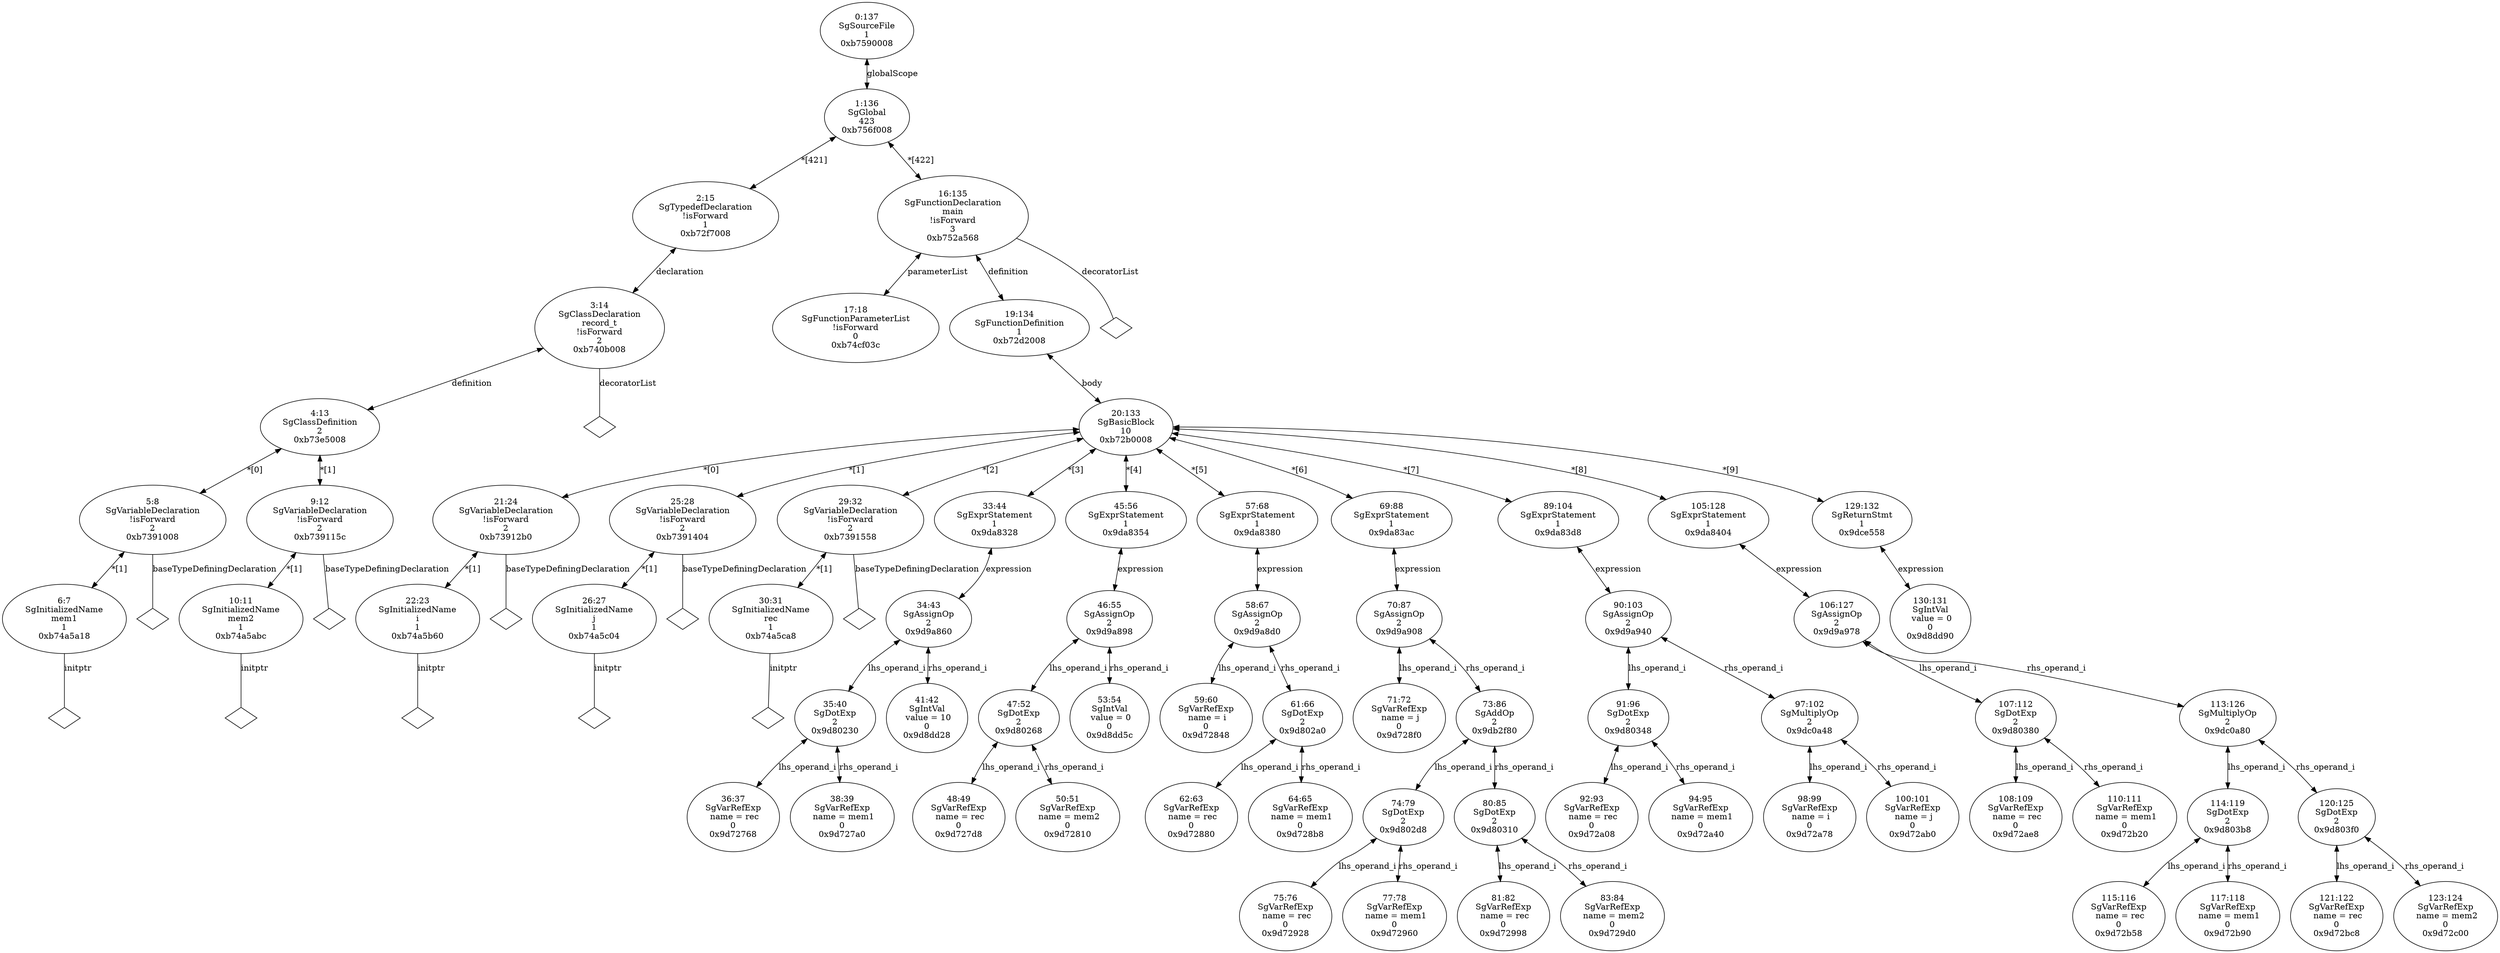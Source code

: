 digraph "G./struct-access-dot.c.dot" {
"0xb74a5a18"[label="6:7\nSgInitializedName\nmem1\n1\n0xb74a5a18\n" ];
"0xb74a5a18" -> "0xb74a5a18__initptr__null"[label="initptr" dir=none ];
"0xb74a5a18__initptr__null"[label="" shape=diamond ];
"0xb7391008"[label="5:8\nSgVariableDeclaration\n!isForward\n2\n0xb7391008\n" ];
"0xb7391008" -> "0xb7391008__baseTypeDefiningDeclaration__null"[label="baseTypeDefiningDeclaration" dir=none ];
"0xb7391008__baseTypeDefiningDeclaration__null"[label="" shape=diamond ];
"0xb7391008" -> "0xb74a5a18"[label="*[1]" dir=both ];
"0xb74a5abc"[label="10:11\nSgInitializedName\nmem2\n1\n0xb74a5abc\n" ];
"0xb74a5abc" -> "0xb74a5abc__initptr__null"[label="initptr" dir=none ];
"0xb74a5abc__initptr__null"[label="" shape=diamond ];
"0xb739115c"[label="9:12\nSgVariableDeclaration\n!isForward\n2\n0xb739115c\n" ];
"0xb739115c" -> "0xb739115c__baseTypeDefiningDeclaration__null"[label="baseTypeDefiningDeclaration" dir=none ];
"0xb739115c__baseTypeDefiningDeclaration__null"[label="" shape=diamond ];
"0xb739115c" -> "0xb74a5abc"[label="*[1]" dir=both ];
"0xb73e5008"[label="4:13\nSgClassDefinition\n2\n0xb73e5008\n" ];
"0xb73e5008" -> "0xb7391008"[label="*[0]" dir=both ];
"0xb73e5008" -> "0xb739115c"[label="*[1]" dir=both ];
"0xb740b008"[label="3:14\nSgClassDeclaration\nrecord_t\n!isForward\n2\n0xb740b008\n" ];
"0xb740b008" -> "0xb73e5008"[label="definition" dir=both ];
"0xb740b008" -> "0xb740b008__decoratorList__null"[label="decoratorList" dir=none ];
"0xb740b008__decoratorList__null"[label="" shape=diamond ];
"0xb72f7008"[label="2:15\nSgTypedefDeclaration\n!isForward\n1\n0xb72f7008\n" ];
"0xb72f7008" -> "0xb740b008"[label="declaration" dir=both ];
"0xb74cf03c"[label="17:18\nSgFunctionParameterList\n!isForward\n0\n0xb74cf03c\n" ];
"0xb74a5b60"[label="22:23\nSgInitializedName\ni\n1\n0xb74a5b60\n" ];
"0xb74a5b60" -> "0xb74a5b60__initptr__null"[label="initptr" dir=none ];
"0xb74a5b60__initptr__null"[label="" shape=diamond ];
"0xb73912b0"[label="21:24\nSgVariableDeclaration\n!isForward\n2\n0xb73912b0\n" ];
"0xb73912b0" -> "0xb73912b0__baseTypeDefiningDeclaration__null"[label="baseTypeDefiningDeclaration" dir=none ];
"0xb73912b0__baseTypeDefiningDeclaration__null"[label="" shape=diamond ];
"0xb73912b0" -> "0xb74a5b60"[label="*[1]" dir=both ];
"0xb74a5c04"[label="26:27\nSgInitializedName\nj\n1\n0xb74a5c04\n" ];
"0xb74a5c04" -> "0xb74a5c04__initptr__null"[label="initptr" dir=none ];
"0xb74a5c04__initptr__null"[label="" shape=diamond ];
"0xb7391404"[label="25:28\nSgVariableDeclaration\n!isForward\n2\n0xb7391404\n" ];
"0xb7391404" -> "0xb7391404__baseTypeDefiningDeclaration__null"[label="baseTypeDefiningDeclaration" dir=none ];
"0xb7391404__baseTypeDefiningDeclaration__null"[label="" shape=diamond ];
"0xb7391404" -> "0xb74a5c04"[label="*[1]" dir=both ];
"0xb74a5ca8"[label="30:31\nSgInitializedName\nrec\n1\n0xb74a5ca8\n" ];
"0xb74a5ca8" -> "0xb74a5ca8__initptr__null"[label="initptr" dir=none ];
"0xb74a5ca8__initptr__null"[label="" shape=diamond ];
"0xb7391558"[label="29:32\nSgVariableDeclaration\n!isForward\n2\n0xb7391558\n" ];
"0xb7391558" -> "0xb7391558__baseTypeDefiningDeclaration__null"[label="baseTypeDefiningDeclaration" dir=none ];
"0xb7391558__baseTypeDefiningDeclaration__null"[label="" shape=diamond ];
"0xb7391558" -> "0xb74a5ca8"[label="*[1]" dir=both ];
"0x9d72768"[label="36:37\nSgVarRefExp\n name = rec\n0\n0x9d72768\n" ];
"0x9d727a0"[label="38:39\nSgVarRefExp\n name = mem1\n0\n0x9d727a0\n" ];
"0x9d80230"[label="35:40\nSgDotExp\n2\n0x9d80230\n" ];
"0x9d80230" -> "0x9d72768"[label="lhs_operand_i" dir=both ];
"0x9d80230" -> "0x9d727a0"[label="rhs_operand_i" dir=both ];
"0x9d8dd28"[label="41:42\nSgIntVal\n value = 10\n0\n0x9d8dd28\n" ];
"0x9d9a860"[label="34:43\nSgAssignOp\n2\n0x9d9a860\n" ];
"0x9d9a860" -> "0x9d80230"[label="lhs_operand_i" dir=both ];
"0x9d9a860" -> "0x9d8dd28"[label="rhs_operand_i" dir=both ];
"0x9da8328"[label="33:44\nSgExprStatement\n1\n0x9da8328\n" ];
"0x9da8328" -> "0x9d9a860"[label="expression" dir=both ];
"0x9d727d8"[label="48:49\nSgVarRefExp\n name = rec\n0\n0x9d727d8\n" ];
"0x9d72810"[label="50:51\nSgVarRefExp\n name = mem2\n0\n0x9d72810\n" ];
"0x9d80268"[label="47:52\nSgDotExp\n2\n0x9d80268\n" ];
"0x9d80268" -> "0x9d727d8"[label="lhs_operand_i" dir=both ];
"0x9d80268" -> "0x9d72810"[label="rhs_operand_i" dir=both ];
"0x9d8dd5c"[label="53:54\nSgIntVal\n value = 0\n0\n0x9d8dd5c\n" ];
"0x9d9a898"[label="46:55\nSgAssignOp\n2\n0x9d9a898\n" ];
"0x9d9a898" -> "0x9d80268"[label="lhs_operand_i" dir=both ];
"0x9d9a898" -> "0x9d8dd5c"[label="rhs_operand_i" dir=both ];
"0x9da8354"[label="45:56\nSgExprStatement\n1\n0x9da8354\n" ];
"0x9da8354" -> "0x9d9a898"[label="expression" dir=both ];
"0x9d72848"[label="59:60\nSgVarRefExp\n name = i\n0\n0x9d72848\n" ];
"0x9d72880"[label="62:63\nSgVarRefExp\n name = rec\n0\n0x9d72880\n" ];
"0x9d728b8"[label="64:65\nSgVarRefExp\n name = mem1\n0\n0x9d728b8\n" ];
"0x9d802a0"[label="61:66\nSgDotExp\n2\n0x9d802a0\n" ];
"0x9d802a0" -> "0x9d72880"[label="lhs_operand_i" dir=both ];
"0x9d802a0" -> "0x9d728b8"[label="rhs_operand_i" dir=both ];
"0x9d9a8d0"[label="58:67\nSgAssignOp\n2\n0x9d9a8d0\n" ];
"0x9d9a8d0" -> "0x9d72848"[label="lhs_operand_i" dir=both ];
"0x9d9a8d0" -> "0x9d802a0"[label="rhs_operand_i" dir=both ];
"0x9da8380"[label="57:68\nSgExprStatement\n1\n0x9da8380\n" ];
"0x9da8380" -> "0x9d9a8d0"[label="expression" dir=both ];
"0x9d728f0"[label="71:72\nSgVarRefExp\n name = j\n0\n0x9d728f0\n" ];
"0x9d72928"[label="75:76\nSgVarRefExp\n name = rec\n0\n0x9d72928\n" ];
"0x9d72960"[label="77:78\nSgVarRefExp\n name = mem1\n0\n0x9d72960\n" ];
"0x9d802d8"[label="74:79\nSgDotExp\n2\n0x9d802d8\n" ];
"0x9d802d8" -> "0x9d72928"[label="lhs_operand_i" dir=both ];
"0x9d802d8" -> "0x9d72960"[label="rhs_operand_i" dir=both ];
"0x9d72998"[label="81:82\nSgVarRefExp\n name = rec\n0\n0x9d72998\n" ];
"0x9d729d0"[label="83:84\nSgVarRefExp\n name = mem2\n0\n0x9d729d0\n" ];
"0x9d80310"[label="80:85\nSgDotExp\n2\n0x9d80310\n" ];
"0x9d80310" -> "0x9d72998"[label="lhs_operand_i" dir=both ];
"0x9d80310" -> "0x9d729d0"[label="rhs_operand_i" dir=both ];
"0x9db2f80"[label="73:86\nSgAddOp\n2\n0x9db2f80\n" ];
"0x9db2f80" -> "0x9d802d8"[label="lhs_operand_i" dir=both ];
"0x9db2f80" -> "0x9d80310"[label="rhs_operand_i" dir=both ];
"0x9d9a908"[label="70:87\nSgAssignOp\n2\n0x9d9a908\n" ];
"0x9d9a908" -> "0x9d728f0"[label="lhs_operand_i" dir=both ];
"0x9d9a908" -> "0x9db2f80"[label="rhs_operand_i" dir=both ];
"0x9da83ac"[label="69:88\nSgExprStatement\n1\n0x9da83ac\n" ];
"0x9da83ac" -> "0x9d9a908"[label="expression" dir=both ];
"0x9d72a08"[label="92:93\nSgVarRefExp\n name = rec\n0\n0x9d72a08\n" ];
"0x9d72a40"[label="94:95\nSgVarRefExp\n name = mem1\n0\n0x9d72a40\n" ];
"0x9d80348"[label="91:96\nSgDotExp\n2\n0x9d80348\n" ];
"0x9d80348" -> "0x9d72a08"[label="lhs_operand_i" dir=both ];
"0x9d80348" -> "0x9d72a40"[label="rhs_operand_i" dir=both ];
"0x9d72a78"[label="98:99\nSgVarRefExp\n name = i\n0\n0x9d72a78\n" ];
"0x9d72ab0"[label="100:101\nSgVarRefExp\n name = j\n0\n0x9d72ab0\n" ];
"0x9dc0a48"[label="97:102\nSgMultiplyOp\n2\n0x9dc0a48\n" ];
"0x9dc0a48" -> "0x9d72a78"[label="lhs_operand_i" dir=both ];
"0x9dc0a48" -> "0x9d72ab0"[label="rhs_operand_i" dir=both ];
"0x9d9a940"[label="90:103\nSgAssignOp\n2\n0x9d9a940\n" ];
"0x9d9a940" -> "0x9d80348"[label="lhs_operand_i" dir=both ];
"0x9d9a940" -> "0x9dc0a48"[label="rhs_operand_i" dir=both ];
"0x9da83d8"[label="89:104\nSgExprStatement\n1\n0x9da83d8\n" ];
"0x9da83d8" -> "0x9d9a940"[label="expression" dir=both ];
"0x9d72ae8"[label="108:109\nSgVarRefExp\n name = rec\n0\n0x9d72ae8\n" ];
"0x9d72b20"[label="110:111\nSgVarRefExp\n name = mem1\n0\n0x9d72b20\n" ];
"0x9d80380"[label="107:112\nSgDotExp\n2\n0x9d80380\n" ];
"0x9d80380" -> "0x9d72ae8"[label="lhs_operand_i" dir=both ];
"0x9d80380" -> "0x9d72b20"[label="rhs_operand_i" dir=both ];
"0x9d72b58"[label="115:116\nSgVarRefExp\n name = rec\n0\n0x9d72b58\n" ];
"0x9d72b90"[label="117:118\nSgVarRefExp\n name = mem1\n0\n0x9d72b90\n" ];
"0x9d803b8"[label="114:119\nSgDotExp\n2\n0x9d803b8\n" ];
"0x9d803b8" -> "0x9d72b58"[label="lhs_operand_i" dir=both ];
"0x9d803b8" -> "0x9d72b90"[label="rhs_operand_i" dir=both ];
"0x9d72bc8"[label="121:122\nSgVarRefExp\n name = rec\n0\n0x9d72bc8\n" ];
"0x9d72c00"[label="123:124\nSgVarRefExp\n name = mem2\n0\n0x9d72c00\n" ];
"0x9d803f0"[label="120:125\nSgDotExp\n2\n0x9d803f0\n" ];
"0x9d803f0" -> "0x9d72bc8"[label="lhs_operand_i" dir=both ];
"0x9d803f0" -> "0x9d72c00"[label="rhs_operand_i" dir=both ];
"0x9dc0a80"[label="113:126\nSgMultiplyOp\n2\n0x9dc0a80\n" ];
"0x9dc0a80" -> "0x9d803b8"[label="lhs_operand_i" dir=both ];
"0x9dc0a80" -> "0x9d803f0"[label="rhs_operand_i" dir=both ];
"0x9d9a978"[label="106:127\nSgAssignOp\n2\n0x9d9a978\n" ];
"0x9d9a978" -> "0x9d80380"[label="lhs_operand_i" dir=both ];
"0x9d9a978" -> "0x9dc0a80"[label="rhs_operand_i" dir=both ];
"0x9da8404"[label="105:128\nSgExprStatement\n1\n0x9da8404\n" ];
"0x9da8404" -> "0x9d9a978"[label="expression" dir=both ];
"0x9d8dd90"[label="130:131\nSgIntVal\n value = 0\n0\n0x9d8dd90\n" ];
"0x9dce558"[label="129:132\nSgReturnStmt\n1\n0x9dce558\n" ];
"0x9dce558" -> "0x9d8dd90"[label="expression" dir=both ];
"0xb72b0008"[label="20:133\nSgBasicBlock\n10\n0xb72b0008\n" ];
"0xb72b0008" -> "0xb73912b0"[label="*[0]" dir=both ];
"0xb72b0008" -> "0xb7391404"[label="*[1]" dir=both ];
"0xb72b0008" -> "0xb7391558"[label="*[2]" dir=both ];
"0xb72b0008" -> "0x9da8328"[label="*[3]" dir=both ];
"0xb72b0008" -> "0x9da8354"[label="*[4]" dir=both ];
"0xb72b0008" -> "0x9da8380"[label="*[5]" dir=both ];
"0xb72b0008" -> "0x9da83ac"[label="*[6]" dir=both ];
"0xb72b0008" -> "0x9da83d8"[label="*[7]" dir=both ];
"0xb72b0008" -> "0x9da8404"[label="*[8]" dir=both ];
"0xb72b0008" -> "0x9dce558"[label="*[9]" dir=both ];
"0xb72d2008"[label="19:134\nSgFunctionDefinition\n1\n0xb72d2008\n" ];
"0xb72d2008" -> "0xb72b0008"[label="body" dir=both ];
"0xb752a568"[label="16:135\nSgFunctionDeclaration\nmain\n!isForward\n3\n0xb752a568\n" ];
"0xb752a568" -> "0xb74cf03c"[label="parameterList" dir=both ];
"0xb752a568" -> "0xb752a568__decoratorList__null"[label="decoratorList" dir=none ];
"0xb752a568__decoratorList__null"[label="" shape=diamond ];
"0xb752a568" -> "0xb72d2008"[label="definition" dir=both ];
"0xb756f008"[label="1:136\nSgGlobal\n423\n0xb756f008\n" ];
"0xb756f008" -> "0xb72f7008"[label="*[421]" dir=both ];
"0xb756f008" -> "0xb752a568"[label="*[422]" dir=both ];
"0xb7590008"[label="0:137\nSgSourceFile\n1\n0xb7590008\n" ];
"0xb7590008" -> "0xb756f008"[label="globalScope" dir=both ];
}
